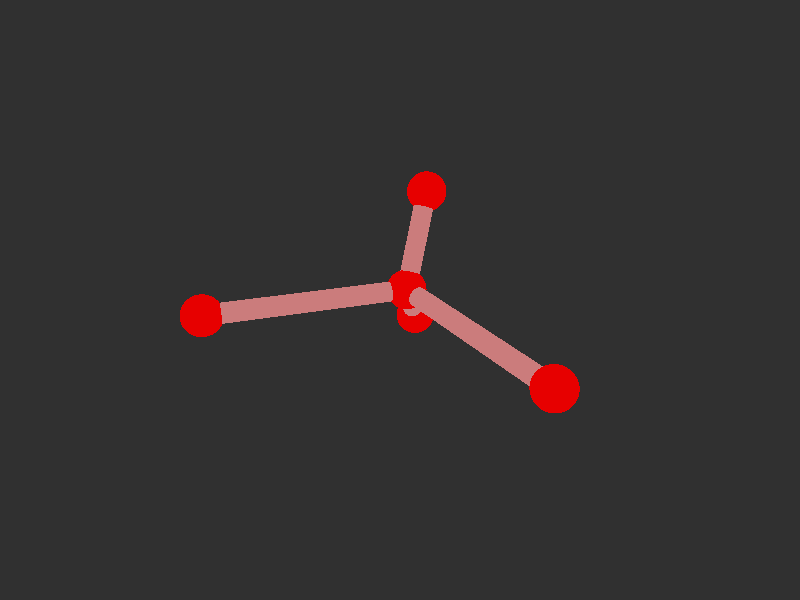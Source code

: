 #version 3.7; 
    global_settings { assumed_gamma 1.0 }
    

    camera {
    location  <20, 20, 20>
    right     x*image_width/image_height
    look_at   <0, 0, 0>
    angle 58
    }

    background { color rgb<1,1,1>*0.03 }


    light_source { <-20, 30, -25> color red 0.6 green 0.6 blue 0.6 }
    light_source { < 20, 30, -25> color red 0.6 green 0.6 blue 0.6 }
    
    #declare m = 1;
    union {

    union {
    sphere { m*<-1.394069871392267,-0.5097928282383701,-0.9242166194282682>, 1 }        
    sphere {  m*<0.06065067049065176,0.08541553543101549,8.951569801993067>, 1 }
    sphere {  m*<7.416002108490624,-0.0035047405633415185,-5.627923488052284>, 1 }
    sphere {  m*<-4.35626037753399,3.354292601256573,-2.4423192893237475>, 1}
    sphere { m*<-2.7309376795988975,-3.1131341885598114,-1.582786572864976>, 1 }    

        pigment { color rgb<0.8,0,0>  }
    finish { ambient 0.1 diffuse 0.7 phong 1 }
    }    
    union {
    cylinder { m*<0.06065067049065176,0.08541553543101549,8.951569801993067>, <-1.394069871392267,-0.5097928282383701,-0.9242166194282682>, 0.5 }
    cylinder { m*<7.416002108490624,-0.0035047405633415185,-5.627923488052284>, <-1.394069871392267,-0.5097928282383701,-0.9242166194282682>, 0.5}
    cylinder { m*<-4.35626037753399,3.354292601256573,-2.4423192893237475>, <-1.394069871392267,-0.5097928282383701,-0.9242166194282682>, 0.5 }
    cylinder {  m*<-2.7309376795988975,-3.1131341885598114,-1.582786572864976>, <-1.394069871392267,-0.5097928282383701,-0.9242166194282682>, 0.5}

    pigment { color rgb<0.6,.2,.2>  }
    finish { ambient 0.1 diffuse 0.7 phong 1 }    
    }
    
    // rotate <0, 0, 0>
    }
    #version 3.7; 
    global_settings { assumed_gamma 1.0 }
    

    camera {
    location  <20, 20, 20>
    right     x*image_width/image_height
    look_at   <0, 0, 0>
    angle 58
    }

    background { color rgb<1,1,1>*0.03 }


    light_source { <-20, 30, -25> color red 0.6 green 0.6 blue 0.6 }
    light_source { < 20, 30, -25> color red 0.6 green 0.6 blue 0.6 }
    
    #declare m = 1;
    union {

    union {
    sphere { m*<-1.394069871392267,-0.5097928282383701,-0.9242166194282682>, 1 }        
    sphere {  m*<0.06065067049065176,0.08541553543101549,8.951569801993067>, 1 }
    sphere {  m*<7.416002108490624,-0.0035047405633415185,-5.627923488052284>, 1 }
    sphere {  m*<-4.35626037753399,3.354292601256573,-2.4423192893237475>, 1}
    sphere { m*<-2.7309376795988975,-3.1131341885598114,-1.582786572864976>, 1 }    

        pigment { color rgb<0.8,0,0>  }
    finish { ambient 0.1 diffuse 0.7 phong 1 }
    }    
    union {
    cylinder { m*<0.06065067049065176,0.08541553543101549,8.951569801993067>, <-1.394069871392267,-0.5097928282383701,-0.9242166194282682>, 0.5 }
    cylinder { m*<7.416002108490624,-0.0035047405633415185,-5.627923488052284>, <-1.394069871392267,-0.5097928282383701,-0.9242166194282682>, 0.5}
    cylinder { m*<-4.35626037753399,3.354292601256573,-2.4423192893237475>, <-1.394069871392267,-0.5097928282383701,-0.9242166194282682>, 0.5 }
    cylinder {  m*<-2.7309376795988975,-3.1131341885598114,-1.582786572864976>, <-1.394069871392267,-0.5097928282383701,-0.9242166194282682>, 0.5}

    pigment { color rgb<0.6,.2,.2>  }
    finish { ambient 0.1 diffuse 0.7 phong 1 }    
    }
    
    // rotate <0, 0, 0>
    }
    